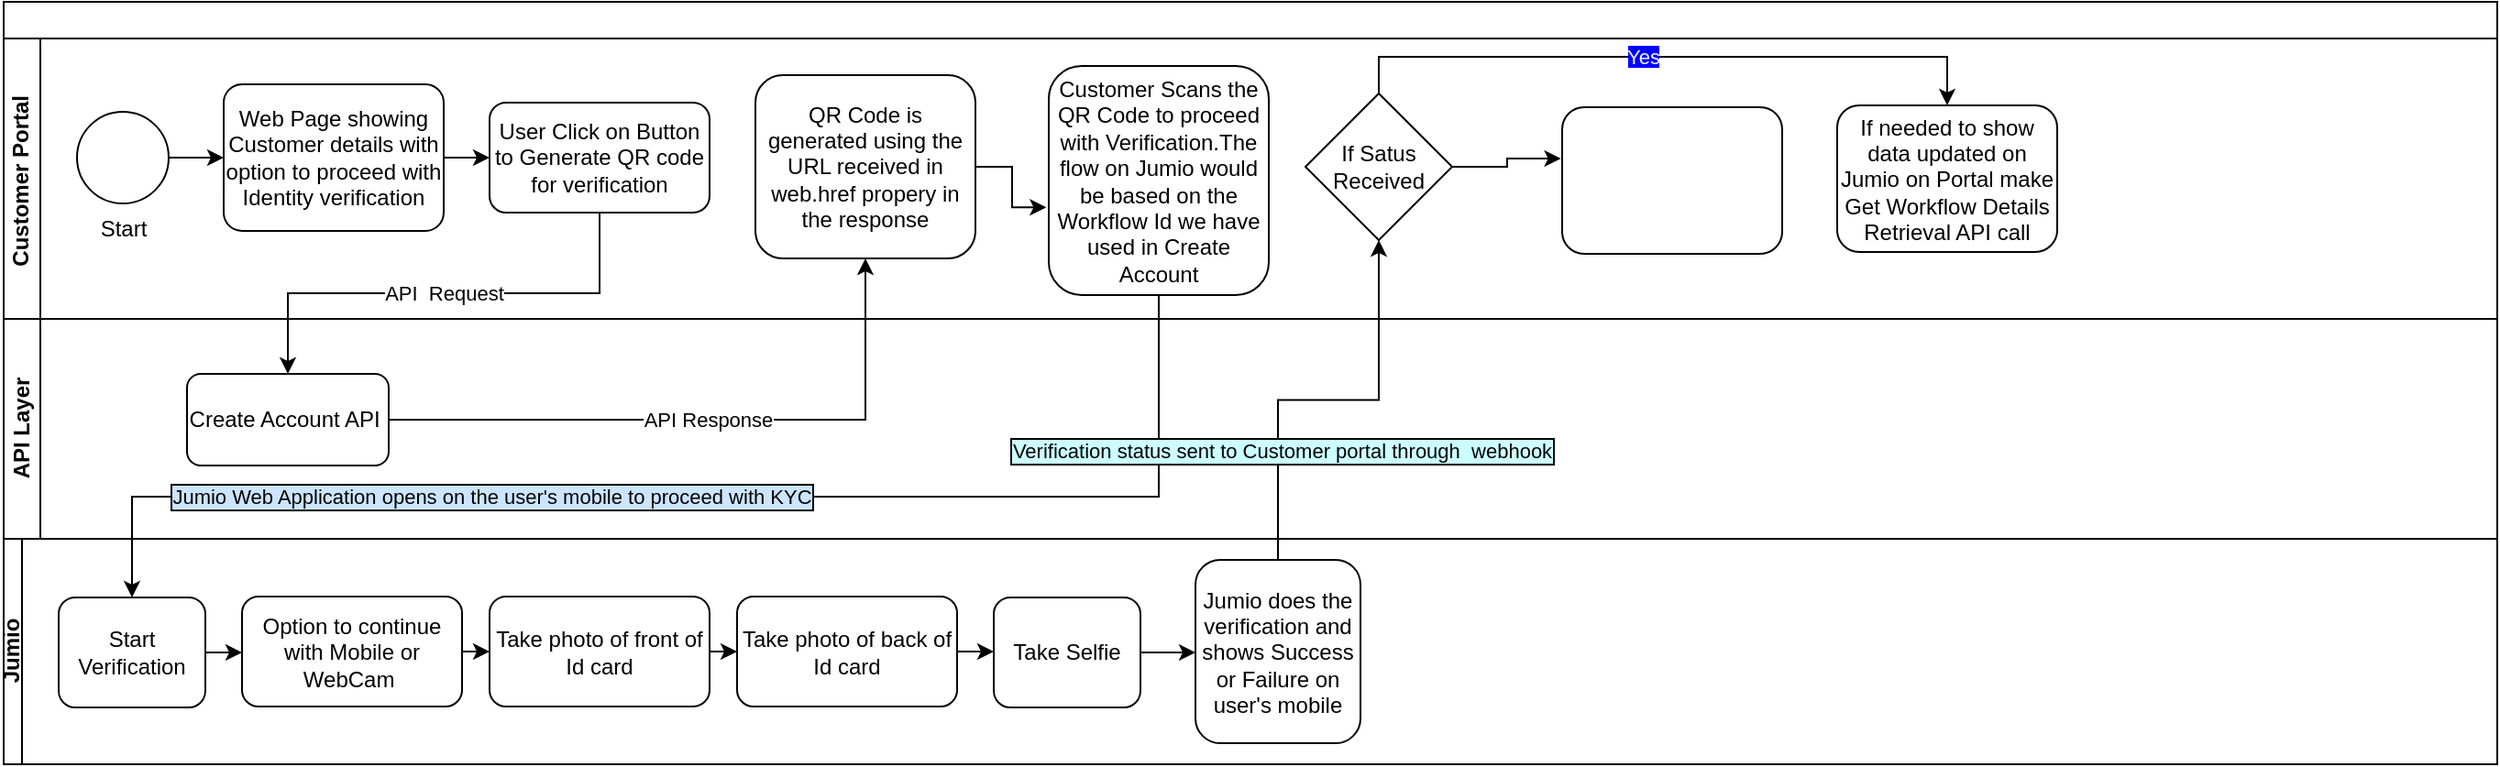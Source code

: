 <mxfile version="18.2.0" type="github" pages="2">
  <diagram id="0DOfvKG8S6cneYVyOeUs" name="Page-1">
    <mxGraphModel dx="782" dy="1568" grid="1" gridSize="10" guides="1" tooltips="1" connect="1" arrows="1" fold="1" page="1" pageScale="1" pageWidth="850" pageHeight="1100" math="0" shadow="0">
      <root>
        <mxCell id="0" />
        <mxCell id="1" parent="0" />
        <mxCell id="fhNnG0l1kMqkZGUSGfYO-2" value="" style="swimlane;html=1;childLayout=stackLayout;resizeParent=1;resizeParentMax=0;horizontal=1;startSize=20;horizontalStack=0;" vertex="1" parent="1">
          <mxGeometry x="50" y="-100" width="1360" height="416" as="geometry" />
        </mxCell>
        <mxCell id="fhNnG0l1kMqkZGUSGfYO-20" value="API&amp;nbsp; Request" style="edgeStyle=orthogonalEdgeStyle;rounded=0;orthogonalLoop=1;jettySize=auto;html=1;exitX=0.5;exitY=1;exitDx=0;exitDy=0;entryX=0.5;entryY=0;entryDx=0;entryDy=0;" edge="1" parent="fhNnG0l1kMqkZGUSGfYO-2" source="fhNnG0l1kMqkZGUSGfYO-16" target="fhNnG0l1kMqkZGUSGfYO-19">
          <mxGeometry relative="1" as="geometry" />
        </mxCell>
        <mxCell id="fhNnG0l1kMqkZGUSGfYO-22" value="API Response" style="edgeStyle=orthogonalEdgeStyle;rounded=0;orthogonalLoop=1;jettySize=auto;html=1;exitX=1;exitY=0.5;exitDx=0;exitDy=0;entryX=0.5;entryY=1;entryDx=0;entryDy=0;" edge="1" parent="fhNnG0l1kMqkZGUSGfYO-2" source="fhNnG0l1kMqkZGUSGfYO-19" target="fhNnG0l1kMqkZGUSGfYO-21">
          <mxGeometry relative="1" as="geometry" />
        </mxCell>
        <mxCell id="fhNnG0l1kMqkZGUSGfYO-37" style="edgeStyle=orthogonalEdgeStyle;rounded=0;orthogonalLoop=1;jettySize=auto;html=1;exitX=0.5;exitY=1;exitDx=0;exitDy=0;entryX=0.5;entryY=0;entryDx=0;entryDy=0;" edge="1" parent="fhNnG0l1kMqkZGUSGfYO-2" source="fhNnG0l1kMqkZGUSGfYO-24" target="fhNnG0l1kMqkZGUSGfYO-27">
          <mxGeometry relative="1" as="geometry">
            <mxPoint x="60" y="280" as="targetPoint" />
            <Array as="points">
              <mxPoint x="630" y="270" />
              <mxPoint x="70" y="270" />
            </Array>
          </mxGeometry>
        </mxCell>
        <mxCell id="fhNnG0l1kMqkZGUSGfYO-43" value="Jumio Web Application opens on the user&#39;s mobile to proceed with KYC" style="edgeLabel;html=1;align=center;verticalAlign=middle;resizable=0;points=[];labelBackgroundColor=#CCE5FF;labelBorderColor=default;" vertex="1" connectable="0" parent="fhNnG0l1kMqkZGUSGfYO-37">
          <mxGeometry x="0.308" relative="1" as="geometry">
            <mxPoint as="offset" />
          </mxGeometry>
        </mxCell>
        <mxCell id="fhNnG0l1kMqkZGUSGfYO-3" value="Customer Portal&amp;nbsp;" style="swimlane;html=1;startSize=20;horizontal=0;" vertex="1" parent="fhNnG0l1kMqkZGUSGfYO-2">
          <mxGeometry y="20" width="1360" height="153" as="geometry" />
        </mxCell>
        <mxCell id="fhNnG0l1kMqkZGUSGfYO-18" style="edgeStyle=orthogonalEdgeStyle;rounded=0;orthogonalLoop=1;jettySize=auto;html=1;exitX=1;exitY=0.5;exitDx=0;exitDy=0;exitPerimeter=0;entryX=0;entryY=0.5;entryDx=0;entryDy=0;" edge="1" parent="fhNnG0l1kMqkZGUSGfYO-3" source="fhNnG0l1kMqkZGUSGfYO-9" target="fhNnG0l1kMqkZGUSGfYO-16">
          <mxGeometry relative="1" as="geometry" />
        </mxCell>
        <mxCell id="fhNnG0l1kMqkZGUSGfYO-9" value="Web Page showing Customer details with option to proceed with Identity verification" style="points=[[0.25,0,0],[0.5,0,0],[0.75,0,0],[1,0.25,0],[1,0.5,0],[1,0.75,0],[0.75,1,0],[0.5,1,0],[0.25,1,0],[0,0.75,0],[0,0.5,0],[0,0.25,0]];shape=mxgraph.bpmn.task;whiteSpace=wrap;rectStyle=rounded;size=10;taskMarker=abstract;" vertex="1" parent="fhNnG0l1kMqkZGUSGfYO-3">
          <mxGeometry x="120" y="25" width="120" height="80" as="geometry" />
        </mxCell>
        <mxCell id="fhNnG0l1kMqkZGUSGfYO-17" style="edgeStyle=orthogonalEdgeStyle;rounded=0;orthogonalLoop=1;jettySize=auto;html=1;exitX=1;exitY=0.5;exitDx=0;exitDy=0;exitPerimeter=0;entryX=0;entryY=0.5;entryDx=0;entryDy=0;entryPerimeter=0;" edge="1" parent="fhNnG0l1kMqkZGUSGfYO-3" source="fhNnG0l1kMqkZGUSGfYO-10" target="fhNnG0l1kMqkZGUSGfYO-9">
          <mxGeometry relative="1" as="geometry" />
        </mxCell>
        <mxCell id="fhNnG0l1kMqkZGUSGfYO-10" value="Start" style="points=[[0.145,0.145,0],[0.5,0,0],[0.855,0.145,0],[1,0.5,0],[0.855,0.855,0],[0.5,1,0],[0.145,0.855,0],[0,0.5,0]];shape=mxgraph.bpmn.event;html=1;verticalLabelPosition=bottom;labelBackgroundColor=#ffffff;verticalAlign=top;align=center;perimeter=ellipsePerimeter;outlineConnect=0;aspect=fixed;outline=standard;symbol=general;" vertex="1" parent="fhNnG0l1kMqkZGUSGfYO-3">
          <mxGeometry x="40" y="40" width="50" height="50" as="geometry" />
        </mxCell>
        <mxCell id="fhNnG0l1kMqkZGUSGfYO-16" value="User Click on Button to Generate QR code for verification" style="rounded=1;whiteSpace=wrap;html=1;" vertex="1" parent="fhNnG0l1kMqkZGUSGfYO-3">
          <mxGeometry x="265" y="35" width="120" height="60" as="geometry" />
        </mxCell>
        <mxCell id="fhNnG0l1kMqkZGUSGfYO-25" style="edgeStyle=orthogonalEdgeStyle;rounded=0;orthogonalLoop=1;jettySize=auto;html=1;entryX=-0.011;entryY=0.617;entryDx=0;entryDy=0;entryPerimeter=0;" edge="1" parent="fhNnG0l1kMqkZGUSGfYO-3" source="fhNnG0l1kMqkZGUSGfYO-21" target="fhNnG0l1kMqkZGUSGfYO-24">
          <mxGeometry relative="1" as="geometry" />
        </mxCell>
        <mxCell id="fhNnG0l1kMqkZGUSGfYO-21" value="QR Code is generated using the URL received in web.href propery in the response" style="rounded=1;whiteSpace=wrap;html=1;" vertex="1" parent="fhNnG0l1kMqkZGUSGfYO-3">
          <mxGeometry x="410" y="20" width="120" height="100" as="geometry" />
        </mxCell>
        <mxCell id="fhNnG0l1kMqkZGUSGfYO-24" value="Customer Scans the QR Code to proceed with Verification.The flow on Jumio would be based on the Workflow Id we have used in Create Account" style="rounded=1;whiteSpace=wrap;html=1;" vertex="1" parent="fhNnG0l1kMqkZGUSGfYO-3">
          <mxGeometry x="570" y="15" width="120" height="125" as="geometry" />
        </mxCell>
        <mxCell id="J_5IZ1ZhDoMUDhB4Jlvp-10" style="edgeStyle=orthogonalEdgeStyle;rounded=0;orthogonalLoop=1;jettySize=auto;html=1;exitX=1;exitY=0.5;exitDx=0;exitDy=0;entryX=-0.006;entryY=0.35;entryDx=0;entryDy=0;entryPerimeter=0;fontColor=#F5F5F5;" edge="1" parent="fhNnG0l1kMqkZGUSGfYO-3" source="J_5IZ1ZhDoMUDhB4Jlvp-4" target="J_5IZ1ZhDoMUDhB4Jlvp-8">
          <mxGeometry relative="1" as="geometry" />
        </mxCell>
        <mxCell id="J_5IZ1ZhDoMUDhB4Jlvp-4" value="If Satus Received" style="rhombus;whiteSpace=wrap;html=1;labelBackgroundColor=none;labelBorderColor=none;" vertex="1" parent="fhNnG0l1kMqkZGUSGfYO-3">
          <mxGeometry x="710" y="30" width="80" height="80" as="geometry" />
        </mxCell>
        <mxCell id="J_5IZ1ZhDoMUDhB4Jlvp-5" value="If needed to show data updated on Jumio on Portal make Get Workflow Details Retrieval API call" style="rounded=1;whiteSpace=wrap;html=1;labelBackgroundColor=none;labelBorderColor=none;" vertex="1" parent="fhNnG0l1kMqkZGUSGfYO-3">
          <mxGeometry x="1000" y="36.5" width="120" height="80" as="geometry" />
        </mxCell>
        <mxCell id="J_5IZ1ZhDoMUDhB4Jlvp-8" value="" style="rounded=1;whiteSpace=wrap;html=1;labelBackgroundColor=#3333FF;labelBorderColor=none;fontColor=#F5F5F5;" vertex="1" parent="fhNnG0l1kMqkZGUSGfYO-3">
          <mxGeometry x="850" y="37.5" width="120" height="80" as="geometry" />
        </mxCell>
        <mxCell id="J_5IZ1ZhDoMUDhB4Jlvp-11" style="edgeStyle=orthogonalEdgeStyle;rounded=0;orthogonalLoop=1;jettySize=auto;html=1;exitX=0.5;exitY=0;exitDx=0;exitDy=0;fontColor=#F5F5F5;entryX=0.5;entryY=0;entryDx=0;entryDy=0;" edge="1" parent="fhNnG0l1kMqkZGUSGfYO-3" source="J_5IZ1ZhDoMUDhB4Jlvp-4" target="J_5IZ1ZhDoMUDhB4Jlvp-5">
          <mxGeometry relative="1" as="geometry">
            <mxPoint x="1040" y="10" as="targetPoint" />
          </mxGeometry>
        </mxCell>
        <mxCell id="J_5IZ1ZhDoMUDhB4Jlvp-13" value="&lt;span style=&quot;background-color: rgb(0, 0, 255);&quot;&gt;Yes&lt;/span&gt;" style="edgeLabel;html=1;align=center;verticalAlign=middle;resizable=0;points=[];fontColor=#F5F5F5;" vertex="1" connectable="0" parent="J_5IZ1ZhDoMUDhB4Jlvp-11">
          <mxGeometry x="-0.084" relative="1" as="geometry">
            <mxPoint as="offset" />
          </mxGeometry>
        </mxCell>
        <mxCell id="fhNnG0l1kMqkZGUSGfYO-4" value="API Layer" style="swimlane;html=1;startSize=20;horizontal=0;" vertex="1" parent="fhNnG0l1kMqkZGUSGfYO-2">
          <mxGeometry y="173" width="1360" height="120" as="geometry" />
        </mxCell>
        <mxCell id="fhNnG0l1kMqkZGUSGfYO-19" value="Create Account API&amp;nbsp;" style="rounded=1;whiteSpace=wrap;html=1;" vertex="1" parent="fhNnG0l1kMqkZGUSGfYO-4">
          <mxGeometry x="100" y="30" width="110" height="50" as="geometry" />
        </mxCell>
        <mxCell id="fhNnG0l1kMqkZGUSGfYO-5" value="Jumio" style="swimlane;html=1;startSize=10;horizontal=0;" vertex="1" parent="fhNnG0l1kMqkZGUSGfYO-2">
          <mxGeometry y="293" width="1360" height="123" as="geometry">
            <mxRectangle y="293" width="722" height="20" as="alternateBounds" />
          </mxGeometry>
        </mxCell>
        <mxCell id="fhNnG0l1kMqkZGUSGfYO-33" style="edgeStyle=orthogonalEdgeStyle;rounded=0;orthogonalLoop=1;jettySize=auto;html=1;exitX=1;exitY=0.5;exitDx=0;exitDy=0;entryX=0;entryY=0.5;entryDx=0;entryDy=0;" edge="1" parent="fhNnG0l1kMqkZGUSGfYO-5" source="fhNnG0l1kMqkZGUSGfYO-27" target="fhNnG0l1kMqkZGUSGfYO-29">
          <mxGeometry relative="1" as="geometry" />
        </mxCell>
        <mxCell id="fhNnG0l1kMqkZGUSGfYO-27" value="Start Verification" style="rounded=1;whiteSpace=wrap;html=1;" vertex="1" parent="fhNnG0l1kMqkZGUSGfYO-5">
          <mxGeometry x="30" y="32" width="80" height="60" as="geometry" />
        </mxCell>
        <mxCell id="fhNnG0l1kMqkZGUSGfYO-34" style="edgeStyle=orthogonalEdgeStyle;rounded=0;orthogonalLoop=1;jettySize=auto;html=1;exitX=1;exitY=0.5;exitDx=0;exitDy=0;entryX=0;entryY=0.5;entryDx=0;entryDy=0;" edge="1" parent="fhNnG0l1kMqkZGUSGfYO-5" source="fhNnG0l1kMqkZGUSGfYO-29" target="fhNnG0l1kMqkZGUSGfYO-30">
          <mxGeometry relative="1" as="geometry" />
        </mxCell>
        <mxCell id="fhNnG0l1kMqkZGUSGfYO-29" value="Option to continue with Mobile or WebCam&amp;nbsp;" style="rounded=1;whiteSpace=wrap;html=1;" vertex="1" parent="fhNnG0l1kMqkZGUSGfYO-5">
          <mxGeometry x="130" y="31.5" width="120" height="60" as="geometry" />
        </mxCell>
        <mxCell id="fhNnG0l1kMqkZGUSGfYO-35" style="edgeStyle=orthogonalEdgeStyle;rounded=0;orthogonalLoop=1;jettySize=auto;html=1;exitX=1;exitY=0.5;exitDx=0;exitDy=0;entryX=0;entryY=0.5;entryDx=0;entryDy=0;" edge="1" parent="fhNnG0l1kMqkZGUSGfYO-5" source="fhNnG0l1kMqkZGUSGfYO-30" target="fhNnG0l1kMqkZGUSGfYO-31">
          <mxGeometry relative="1" as="geometry" />
        </mxCell>
        <mxCell id="fhNnG0l1kMqkZGUSGfYO-30" value="Take photo of front of Id card" style="rounded=1;whiteSpace=wrap;html=1;" vertex="1" parent="fhNnG0l1kMqkZGUSGfYO-5">
          <mxGeometry x="265" y="31.5" width="120" height="60" as="geometry" />
        </mxCell>
        <mxCell id="fhNnG0l1kMqkZGUSGfYO-36" style="edgeStyle=orthogonalEdgeStyle;rounded=0;orthogonalLoop=1;jettySize=auto;html=1;exitX=1;exitY=0.5;exitDx=0;exitDy=0;entryX=0;entryY=0.5;entryDx=0;entryDy=0;" edge="1" parent="fhNnG0l1kMqkZGUSGfYO-5" source="fhNnG0l1kMqkZGUSGfYO-31" target="fhNnG0l1kMqkZGUSGfYO-32">
          <mxGeometry relative="1" as="geometry" />
        </mxCell>
        <mxCell id="fhNnG0l1kMqkZGUSGfYO-31" value="Take photo of back of Id card" style="rounded=1;whiteSpace=wrap;html=1;" vertex="1" parent="fhNnG0l1kMqkZGUSGfYO-5">
          <mxGeometry x="400" y="31.5" width="120" height="60" as="geometry" />
        </mxCell>
        <mxCell id="fhNnG0l1kMqkZGUSGfYO-32" value="Take Selfie" style="rounded=1;whiteSpace=wrap;html=1;" vertex="1" parent="fhNnG0l1kMqkZGUSGfYO-5">
          <mxGeometry x="540" y="32" width="80" height="60" as="geometry" />
        </mxCell>
        <mxCell id="fhNnG0l1kMqkZGUSGfYO-39" value="Jumio does the verification and shows Success or Failure on user&#39;s mobile" style="rounded=1;whiteSpace=wrap;html=1;" vertex="1" parent="fhNnG0l1kMqkZGUSGfYO-5">
          <mxGeometry x="650" y="11.5" width="90" height="100" as="geometry" />
        </mxCell>
        <mxCell id="fhNnG0l1kMqkZGUSGfYO-42" style="edgeStyle=orthogonalEdgeStyle;rounded=0;orthogonalLoop=1;jettySize=auto;html=1;exitX=1;exitY=0.5;exitDx=0;exitDy=0;entryX=0;entryY=0.5;entryDx=0;entryDy=0;" edge="1" parent="fhNnG0l1kMqkZGUSGfYO-5" source="fhNnG0l1kMqkZGUSGfYO-32" target="fhNnG0l1kMqkZGUSGfYO-39">
          <mxGeometry relative="1" as="geometry">
            <mxPoint x="630" y="62" as="targetPoint" />
          </mxGeometry>
        </mxCell>
        <mxCell id="J_5IZ1ZhDoMUDhB4Jlvp-2" style="edgeStyle=orthogonalEdgeStyle;rounded=0;orthogonalLoop=1;jettySize=auto;html=1;exitX=0.5;exitY=0;exitDx=0;exitDy=0;entryX=0.5;entryY=1;entryDx=0;entryDy=0;" edge="1" parent="fhNnG0l1kMqkZGUSGfYO-2" source="fhNnG0l1kMqkZGUSGfYO-39" target="J_5IZ1ZhDoMUDhB4Jlvp-4">
          <mxGeometry relative="1" as="geometry">
            <mxPoint x="735" y="105" as="targetPoint" />
          </mxGeometry>
        </mxCell>
        <mxCell id="J_5IZ1ZhDoMUDhB4Jlvp-3" value="Verification status sent to Customer portal through&amp;nbsp; webhook" style="edgeLabel;html=1;align=center;verticalAlign=middle;resizable=0;points=[];labelBorderColor=default;labelBackgroundColor=#CCFFFF;" vertex="1" connectable="0" parent="J_5IZ1ZhDoMUDhB4Jlvp-2">
          <mxGeometry x="-0.481" y="-2" relative="1" as="geometry">
            <mxPoint as="offset" />
          </mxGeometry>
        </mxCell>
      </root>
    </mxGraphModel>
  </diagram>
  <diagram id="sp5i8iMyeNt0lhRpk66X" name="Page-2">
    <mxGraphModel dx="782" dy="1568" grid="1" gridSize="10" guides="1" tooltips="1" connect="1" arrows="1" fold="1" page="1" pageScale="1" pageWidth="850" pageHeight="1100" math="0" shadow="0">
      <root>
        <mxCell id="0" />
        <mxCell id="1" parent="0" />
        <mxCell id="2KIn8ZoHIwLh7c1z-fwR-1" value="" style="swimlane;html=1;childLayout=stackLayout;resizeParent=1;resizeParentMax=0;horizontal=1;startSize=20;horizontalStack=0;" vertex="1" parent="1">
          <mxGeometry x="40" y="-60" width="770" height="416" as="geometry" />
        </mxCell>
        <mxCell id="2KIn8ZoHIwLh7c1z-fwR-2" value="Customer Portal&amp;nbsp;" style="swimlane;html=1;startSize=20;horizontal=0;" vertex="1" parent="2KIn8ZoHIwLh7c1z-fwR-1">
          <mxGeometry y="20" width="770" height="153" as="geometry" />
        </mxCell>
        <mxCell id="2KIn8ZoHIwLh7c1z-fwR-3" style="edgeStyle=orthogonalEdgeStyle;rounded=0;orthogonalLoop=1;jettySize=auto;html=1;exitX=1;exitY=0.5;exitDx=0;exitDy=0;exitPerimeter=0;entryX=0;entryY=0.5;entryDx=0;entryDy=0;" edge="1" parent="2KIn8ZoHIwLh7c1z-fwR-2" source="2KIn8ZoHIwLh7c1z-fwR-4" target="2KIn8ZoHIwLh7c1z-fwR-7">
          <mxGeometry relative="1" as="geometry" />
        </mxCell>
        <mxCell id="2KIn8ZoHIwLh7c1z-fwR-4" value="Web Page showing Customer details with option to proceed with Identity verification" style="points=[[0.25,0,0],[0.5,0,0],[0.75,0,0],[1,0.25,0],[1,0.5,0],[1,0.75,0],[0.75,1,0],[0.5,1,0],[0.25,1,0],[0,0.75,0],[0,0.5,0],[0,0.25,0]];shape=mxgraph.bpmn.task;whiteSpace=wrap;rectStyle=rounded;size=10;taskMarker=abstract;" vertex="1" parent="2KIn8ZoHIwLh7c1z-fwR-2">
          <mxGeometry x="120" y="25" width="120" height="80" as="geometry" />
        </mxCell>
        <mxCell id="2KIn8ZoHIwLh7c1z-fwR-5" style="edgeStyle=orthogonalEdgeStyle;rounded=0;orthogonalLoop=1;jettySize=auto;html=1;exitX=1;exitY=0.5;exitDx=0;exitDy=0;exitPerimeter=0;entryX=0;entryY=0.5;entryDx=0;entryDy=0;entryPerimeter=0;" edge="1" parent="2KIn8ZoHIwLh7c1z-fwR-2" target="2KIn8ZoHIwLh7c1z-fwR-4">
          <mxGeometry relative="1" as="geometry">
            <mxPoint x="90" y="65" as="sourcePoint" />
          </mxGeometry>
        </mxCell>
        <mxCell id="2KIn8ZoHIwLh7c1z-fwR-7" value="User Click on Button to Generate QR code for verification" style="rounded=1;whiteSpace=wrap;html=1;" vertex="1" parent="2KIn8ZoHIwLh7c1z-fwR-2">
          <mxGeometry x="265" y="35" width="120" height="60" as="geometry" />
        </mxCell>
        <mxCell id="2KIn8ZoHIwLh7c1z-fwR-8" style="edgeStyle=orthogonalEdgeStyle;rounded=0;orthogonalLoop=1;jettySize=auto;html=1;entryX=-0.011;entryY=0.617;entryDx=0;entryDy=0;entryPerimeter=0;" edge="1" parent="2KIn8ZoHIwLh7c1z-fwR-2" source="2KIn8ZoHIwLh7c1z-fwR-9" target="2KIn8ZoHIwLh7c1z-fwR-10">
          <mxGeometry relative="1" as="geometry" />
        </mxCell>
        <mxCell id="2KIn8ZoHIwLh7c1z-fwR-9" value="QR Code is generated using the URL received in web.href propery in the response" style="rounded=1;whiteSpace=wrap;html=1;" vertex="1" parent="2KIn8ZoHIwLh7c1z-fwR-2">
          <mxGeometry x="410" y="20" width="120" height="100" as="geometry" />
        </mxCell>
        <mxCell id="2KIn8ZoHIwLh7c1z-fwR-10" value="Customer Scans the QR Code to proceed with Verification.The flow on Jumio would be based on the Workflow Id we have used in Create Account" style="rounded=1;whiteSpace=wrap;html=1;" vertex="1" parent="2KIn8ZoHIwLh7c1z-fwR-2">
          <mxGeometry x="570" y="15" width="120" height="125" as="geometry" />
        </mxCell>
        <mxCell id="8QJE4KOzDVM08NLugpd7-1" value="Continued" style="points=[[0.145,0.145,0],[0.5,0,0],[0.855,0.145,0],[1,0.5,0],[0.855,0.855,0],[0.5,1,0],[0.145,0.855,0],[0,0.5,0]];shape=mxgraph.bpmn.event;html=1;verticalLabelPosition=bottom;labelBackgroundColor=#ffffff;verticalAlign=top;align=center;perimeter=ellipsePerimeter;outlineConnect=0;aspect=fixed;outline=throwing;symbol=general;" vertex="1" parent="2KIn8ZoHIwLh7c1z-fwR-2">
          <mxGeometry x="40" y="45" width="50" height="50" as="geometry" />
        </mxCell>
        <mxCell id="2KIn8ZoHIwLh7c1z-fwR-11" value="CreateAccount API&amp;nbsp;" style="swimlane;html=1;startSize=20;horizontal=0;" vertex="1" parent="2KIn8ZoHIwLh7c1z-fwR-1">
          <mxGeometry y="173" width="770" height="120" as="geometry" />
        </mxCell>
        <mxCell id="2KIn8ZoHIwLh7c1z-fwR-12" value="Create Account API&amp;nbsp;" style="rounded=1;whiteSpace=wrap;html=1;" vertex="1" parent="2KIn8ZoHIwLh7c1z-fwR-11">
          <mxGeometry x="100" y="30" width="120" height="60" as="geometry" />
        </mxCell>
        <mxCell id="2KIn8ZoHIwLh7c1z-fwR-13" value="API&amp;nbsp; Request" style="edgeStyle=orthogonalEdgeStyle;rounded=0;orthogonalLoop=1;jettySize=auto;html=1;exitX=0.5;exitY=1;exitDx=0;exitDy=0;entryX=0.5;entryY=0;entryDx=0;entryDy=0;" edge="1" parent="2KIn8ZoHIwLh7c1z-fwR-1" source="2KIn8ZoHIwLh7c1z-fwR-7" target="2KIn8ZoHIwLh7c1z-fwR-12">
          <mxGeometry relative="1" as="geometry" />
        </mxCell>
        <mxCell id="2KIn8ZoHIwLh7c1z-fwR-14" value="API Response" style="edgeStyle=orthogonalEdgeStyle;rounded=0;orthogonalLoop=1;jettySize=auto;html=1;exitX=1;exitY=0.5;exitDx=0;exitDy=0;entryX=0.5;entryY=1;entryDx=0;entryDy=0;" edge="1" parent="2KIn8ZoHIwLh7c1z-fwR-1" source="2KIn8ZoHIwLh7c1z-fwR-12" target="2KIn8ZoHIwLh7c1z-fwR-9">
          <mxGeometry relative="1" as="geometry" />
        </mxCell>
        <mxCell id="2KIn8ZoHIwLh7c1z-fwR-15" style="edgeStyle=orthogonalEdgeStyle;rounded=0;orthogonalLoop=1;jettySize=auto;html=1;exitX=0.5;exitY=1;exitDx=0;exitDy=0;entryX=0.5;entryY=0;entryDx=0;entryDy=0;" edge="1" parent="2KIn8ZoHIwLh7c1z-fwR-1" source="2KIn8ZoHIwLh7c1z-fwR-10" target="2KIn8ZoHIwLh7c1z-fwR-19">
          <mxGeometry relative="1" as="geometry">
            <mxPoint x="60" y="280" as="targetPoint" />
            <Array as="points">
              <mxPoint x="630" y="270" />
              <mxPoint x="70" y="270" />
            </Array>
          </mxGeometry>
        </mxCell>
        <mxCell id="2KIn8ZoHIwLh7c1z-fwR-16" value="Jumio Web Application opens on the user&#39;s mobile to proceed with KYC" style="edgeLabel;html=1;align=center;verticalAlign=middle;resizable=0;points=[];" vertex="1" connectable="0" parent="2KIn8ZoHIwLh7c1z-fwR-15">
          <mxGeometry x="0.308" relative="1" as="geometry">
            <mxPoint as="offset" />
          </mxGeometry>
        </mxCell>
        <mxCell id="2KIn8ZoHIwLh7c1z-fwR-17" value="Jumio" style="swimlane;html=1;startSize=10;horizontal=0;" vertex="1" parent="2KIn8ZoHIwLh7c1z-fwR-1">
          <mxGeometry y="293" width="770" height="123" as="geometry">
            <mxRectangle y="293" width="722" height="20" as="alternateBounds" />
          </mxGeometry>
        </mxCell>
        <mxCell id="2KIn8ZoHIwLh7c1z-fwR-18" style="edgeStyle=orthogonalEdgeStyle;rounded=0;orthogonalLoop=1;jettySize=auto;html=1;exitX=1;exitY=0.5;exitDx=0;exitDy=0;entryX=0;entryY=0.5;entryDx=0;entryDy=0;" edge="1" parent="2KIn8ZoHIwLh7c1z-fwR-17" source="2KIn8ZoHIwLh7c1z-fwR-19" target="2KIn8ZoHIwLh7c1z-fwR-21">
          <mxGeometry relative="1" as="geometry" />
        </mxCell>
        <mxCell id="2KIn8ZoHIwLh7c1z-fwR-19" value="Start Verification" style="rounded=1;whiteSpace=wrap;html=1;" vertex="1" parent="2KIn8ZoHIwLh7c1z-fwR-17">
          <mxGeometry x="30" y="32" width="80" height="60" as="geometry" />
        </mxCell>
        <mxCell id="2KIn8ZoHIwLh7c1z-fwR-20" style="edgeStyle=orthogonalEdgeStyle;rounded=0;orthogonalLoop=1;jettySize=auto;html=1;exitX=1;exitY=0.5;exitDx=0;exitDy=0;entryX=0;entryY=0.5;entryDx=0;entryDy=0;" edge="1" parent="2KIn8ZoHIwLh7c1z-fwR-17" source="2KIn8ZoHIwLh7c1z-fwR-21" target="2KIn8ZoHIwLh7c1z-fwR-23">
          <mxGeometry relative="1" as="geometry" />
        </mxCell>
        <mxCell id="2KIn8ZoHIwLh7c1z-fwR-21" value="Option to continue with Mobile or WebCam&amp;nbsp;" style="rounded=1;whiteSpace=wrap;html=1;" vertex="1" parent="2KIn8ZoHIwLh7c1z-fwR-17">
          <mxGeometry x="130" y="31.5" width="120" height="60" as="geometry" />
        </mxCell>
        <mxCell id="2KIn8ZoHIwLh7c1z-fwR-22" style="edgeStyle=orthogonalEdgeStyle;rounded=0;orthogonalLoop=1;jettySize=auto;html=1;exitX=1;exitY=0.5;exitDx=0;exitDy=0;entryX=0;entryY=0.5;entryDx=0;entryDy=0;" edge="1" parent="2KIn8ZoHIwLh7c1z-fwR-17" source="2KIn8ZoHIwLh7c1z-fwR-23" target="2KIn8ZoHIwLh7c1z-fwR-25">
          <mxGeometry relative="1" as="geometry" />
        </mxCell>
        <mxCell id="2KIn8ZoHIwLh7c1z-fwR-23" value="Take photo of front of Id card" style="rounded=1;whiteSpace=wrap;html=1;" vertex="1" parent="2KIn8ZoHIwLh7c1z-fwR-17">
          <mxGeometry x="265" y="31.5" width="120" height="60" as="geometry" />
        </mxCell>
        <mxCell id="2KIn8ZoHIwLh7c1z-fwR-24" style="edgeStyle=orthogonalEdgeStyle;rounded=0;orthogonalLoop=1;jettySize=auto;html=1;exitX=1;exitY=0.5;exitDx=0;exitDy=0;entryX=0;entryY=0.5;entryDx=0;entryDy=0;" edge="1" parent="2KIn8ZoHIwLh7c1z-fwR-17" source="2KIn8ZoHIwLh7c1z-fwR-25" target="2KIn8ZoHIwLh7c1z-fwR-26">
          <mxGeometry relative="1" as="geometry" />
        </mxCell>
        <mxCell id="2KIn8ZoHIwLh7c1z-fwR-25" value="Take photo of back of Id card" style="rounded=1;whiteSpace=wrap;html=1;" vertex="1" parent="2KIn8ZoHIwLh7c1z-fwR-17">
          <mxGeometry x="400" y="31.5" width="120" height="60" as="geometry" />
        </mxCell>
        <mxCell id="2KIn8ZoHIwLh7c1z-fwR-26" value="Take Selfie" style="rounded=1;whiteSpace=wrap;html=1;" vertex="1" parent="2KIn8ZoHIwLh7c1z-fwR-17">
          <mxGeometry x="540" y="32" width="80" height="60" as="geometry" />
        </mxCell>
        <mxCell id="2KIn8ZoHIwLh7c1z-fwR-27" value="Jumio does the verification and shows Success or Failure on user&#39;s mobile" style="rounded=1;whiteSpace=wrap;html=1;" vertex="1" parent="2KIn8ZoHIwLh7c1z-fwR-17">
          <mxGeometry x="650" y="11.5" width="90" height="100" as="geometry" />
        </mxCell>
        <mxCell id="2KIn8ZoHIwLh7c1z-fwR-28" style="edgeStyle=orthogonalEdgeStyle;rounded=0;orthogonalLoop=1;jettySize=auto;html=1;exitX=1;exitY=0.5;exitDx=0;exitDy=0;entryX=0;entryY=0.5;entryDx=0;entryDy=0;" edge="1" parent="2KIn8ZoHIwLh7c1z-fwR-17" source="2KIn8ZoHIwLh7c1z-fwR-26" target="2KIn8ZoHIwLh7c1z-fwR-27">
          <mxGeometry relative="1" as="geometry">
            <mxPoint x="630" y="62" as="targetPoint" />
          </mxGeometry>
        </mxCell>
      </root>
    </mxGraphModel>
  </diagram>
</mxfile>
